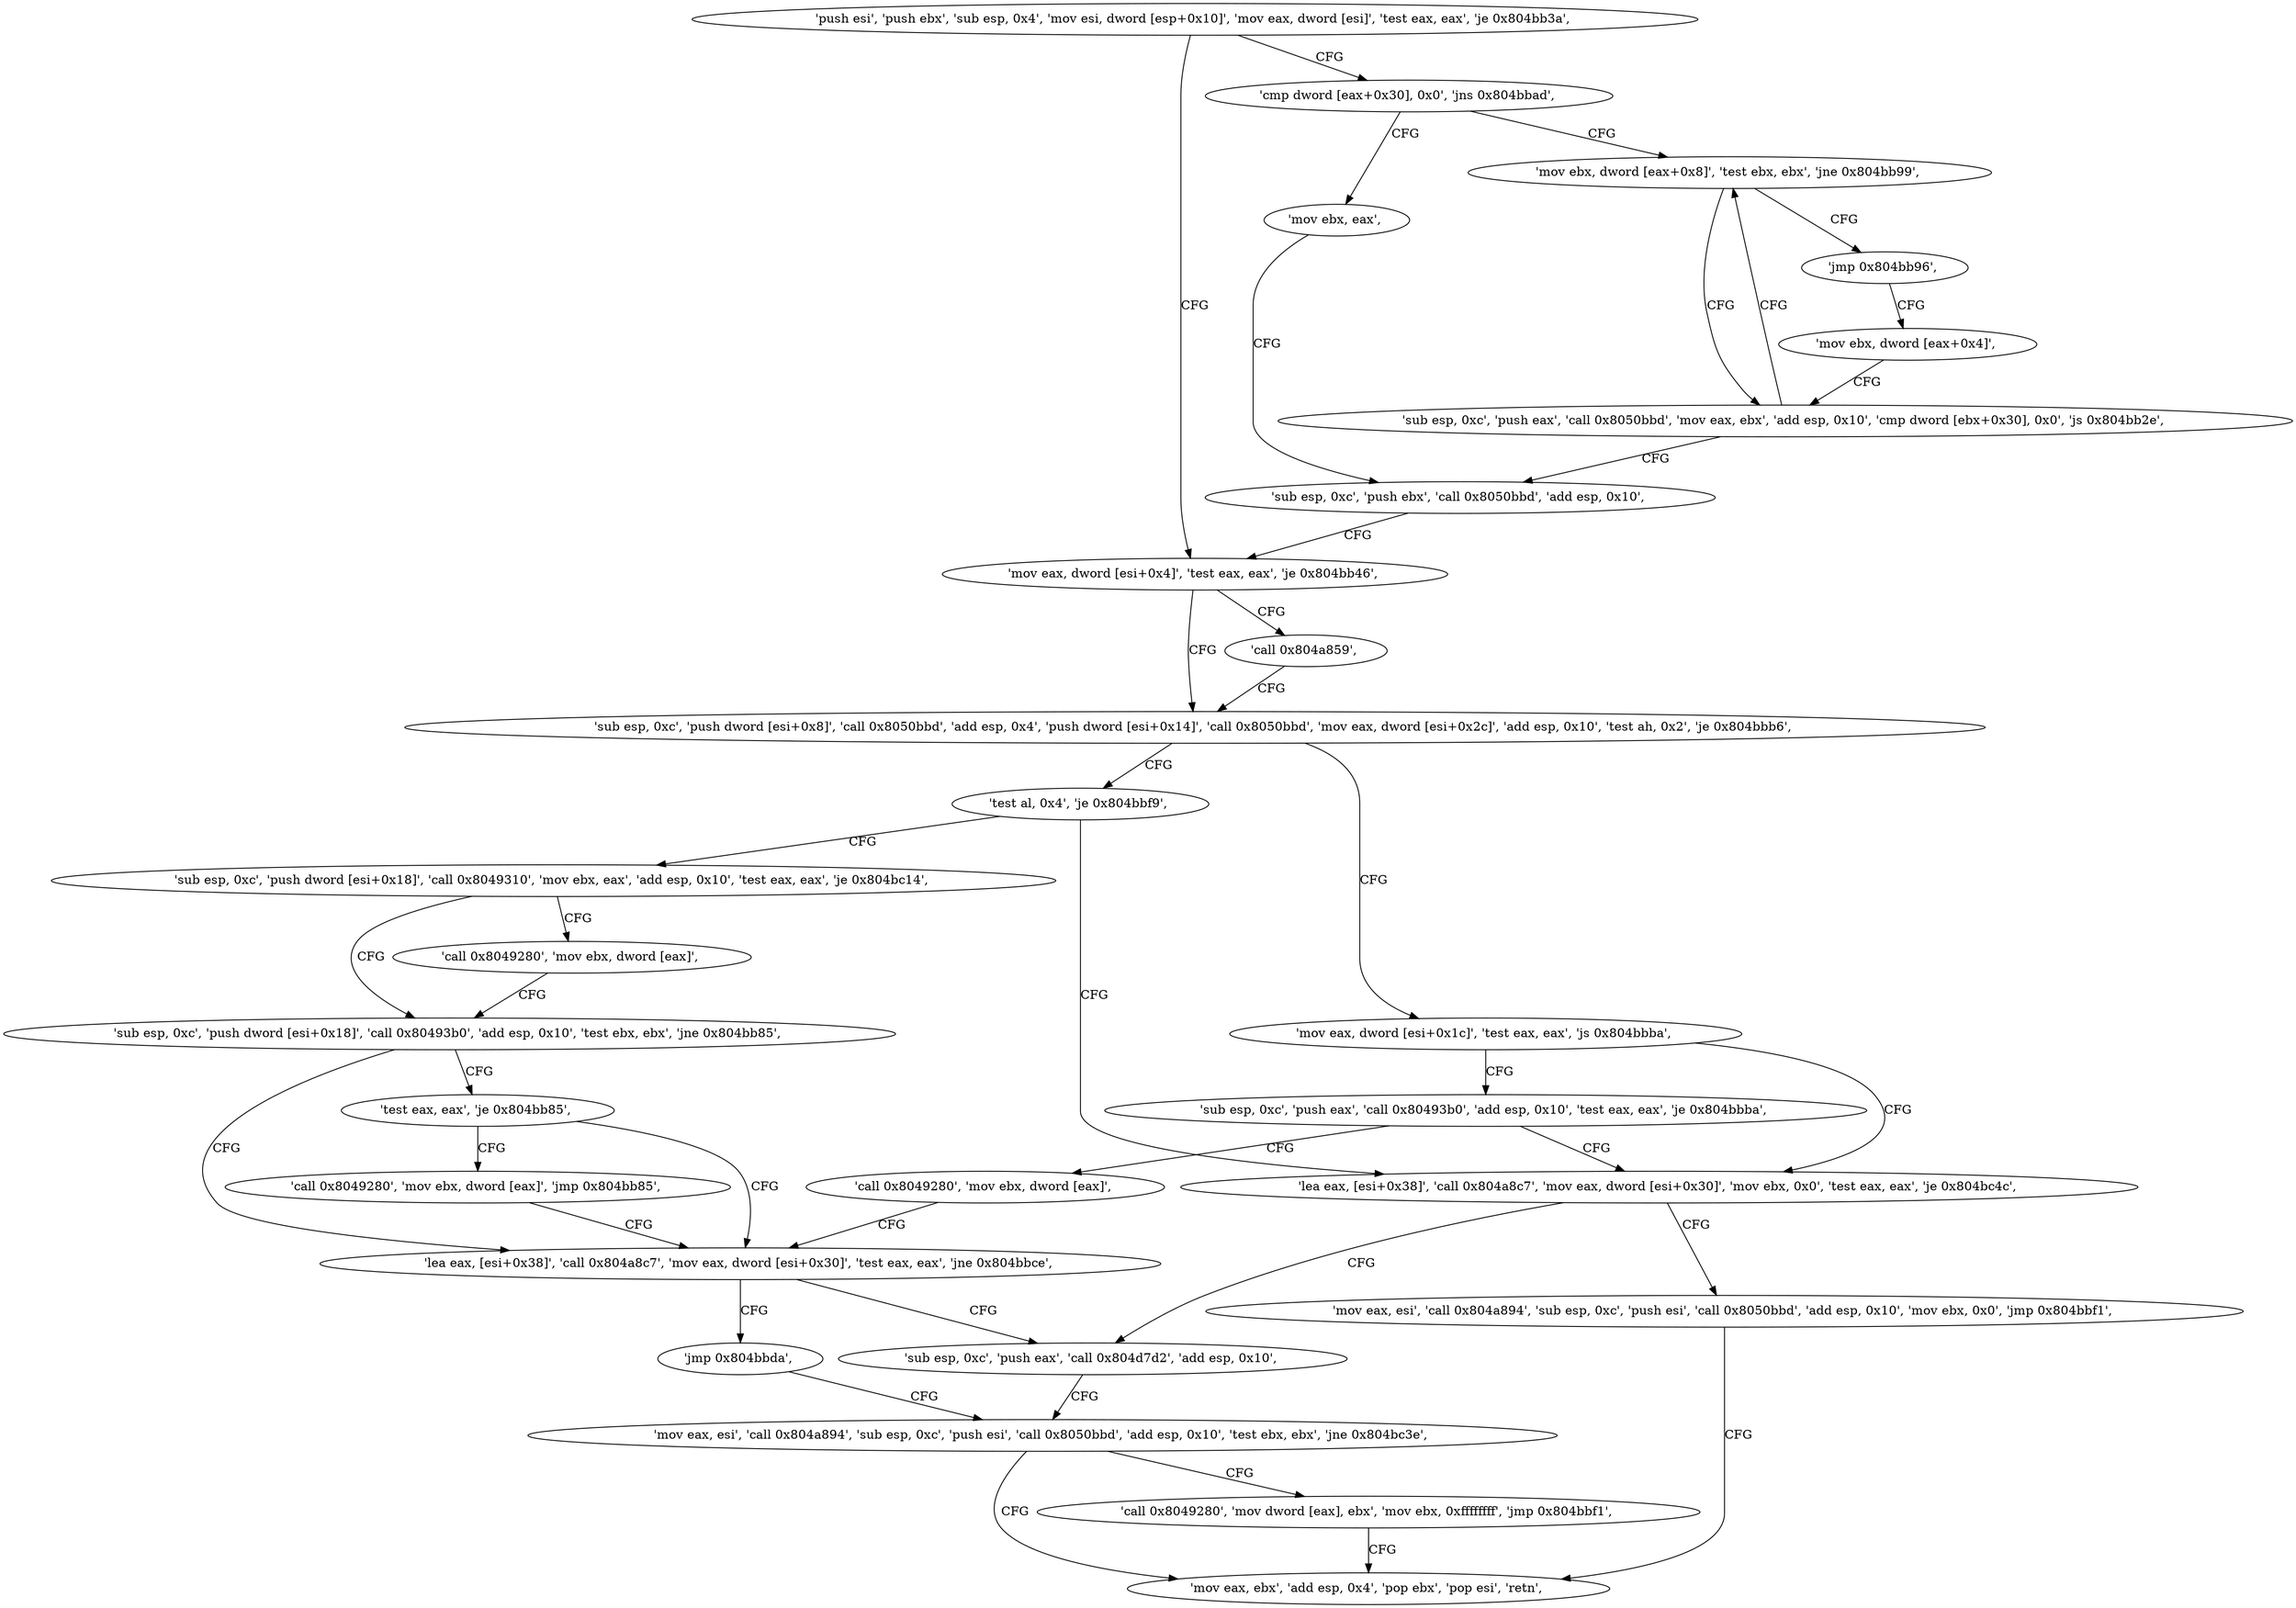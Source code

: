 digraph "func" {
"134527763" [label = "'push esi', 'push ebx', 'sub esp, 0x4', 'mov esi, dword [esp+0x10]', 'mov eax, dword [esi]', 'test eax, eax', 'je 0x804bb3a', " ]
"134527802" [label = "'mov eax, dword [esi+0x4]', 'test eax, eax', 'je 0x804bb46', " ]
"134527778" [label = "'cmp dword [eax+0x30], 0x0', 'jns 0x804bbad', " ]
"134527814" [label = "'sub esp, 0xc', 'push dword [esi+0x8]', 'call 0x8050bbd', 'add esp, 0x4', 'push dword [esi+0x14]', 'call 0x8050bbd', 'mov eax, dword [esi+0x2c]', 'add esp, 0x10', 'test ah, 0x2', 'je 0x804bbb6', " ]
"134527809" [label = "'call 0x804a859', " ]
"134527917" [label = "'mov ebx, dword [eax+0x8]', 'test ebx, ebx', 'jne 0x804bb99', " ]
"134527788" [label = "'mov ebx, eax', " ]
"134527926" [label = "'test al, 0x4', 'je 0x804bbf9', " ]
"134527847" [label = "'mov eax, dword [esi+0x1c]', 'test eax, eax', 'js 0x804bbba', " ]
"134527897" [label = "'sub esp, 0xc', 'push eax', 'call 0x8050bbd', 'mov eax, ebx', 'add esp, 0x10', 'cmp dword [ebx+0x30], 0x0', 'js 0x804bb2e', " ]
"134527924" [label = "'jmp 0x804bb96', " ]
"134527790" [label = "'sub esp, 0xc', 'push ebx', 'call 0x8050bbd', 'add esp, 0x10', " ]
"134527993" [label = "'sub esp, 0xc', 'push dword [esi+0x18]', 'call 0x8049310', 'mov ebx, eax', 'add esp, 0x10', 'test eax, eax', 'je 0x804bc14', " ]
"134527930" [label = "'lea eax, [esi+0x38]', 'call 0x804a8c7', 'mov eax, dword [esi+0x30]', 'mov ebx, 0x0', 'test eax, eax', 'je 0x804bc4c', " ]
"134527854" [label = "'sub esp, 0xc', 'push eax', 'call 0x80493b0', 'add esp, 0x10', 'test eax, eax', 'je 0x804bbba', " ]
"134527894" [label = "'mov ebx, dword [eax+0x4]', " ]
"134528020" [label = "'sub esp, 0xc', 'push dword [esi+0x18]', 'call 0x80493b0', 'add esp, 0x10', 'test ebx, ebx', 'jne 0x804bb85', " ]
"134528013" [label = "'call 0x8049280', 'mov ebx, dword [eax]', " ]
"134528076" [label = "'mov eax, esi', 'call 0x804a894', 'sub esp, 0xc', 'push esi', 'call 0x8050bbd', 'add esp, 0x10', 'mov ebx, 0x0', 'jmp 0x804bbf1', " ]
"134527950" [label = "'sub esp, 0xc', 'push eax', 'call 0x804d7d2', 'add esp, 0x10', " ]
"134527870" [label = "'call 0x8049280', 'mov ebx, dword [eax]', " ]
"134527877" [label = "'lea eax, [esi+0x38]', 'call 0x804a8c7', 'mov eax, dword [esi+0x30]', 'test eax, eax', 'jne 0x804bbce', " ]
"134528042" [label = "'test eax, eax', 'je 0x804bb85', " ]
"134527985" [label = "'mov eax, ebx', 'add esp, 0x4', 'pop ebx', 'pop esi', 'retn', " ]
"134527962" [label = "'mov eax, esi', 'call 0x804a894', 'sub esp, 0xc', 'push esi', 'call 0x8050bbd', 'add esp, 0x10', 'test ebx, ebx', 'jne 0x804bc3e', " ]
"134527892" [label = "'jmp 0x804bbda', " ]
"134528050" [label = "'call 0x8049280', 'mov ebx, dword [eax]', 'jmp 0x804bb85', " ]
"134528062" [label = "'call 0x8049280', 'mov dword [eax], ebx', 'mov ebx, 0xffffffff', 'jmp 0x804bbf1', " ]
"134527763" -> "134527802" [ label = "CFG" ]
"134527763" -> "134527778" [ label = "CFG" ]
"134527802" -> "134527814" [ label = "CFG" ]
"134527802" -> "134527809" [ label = "CFG" ]
"134527778" -> "134527917" [ label = "CFG" ]
"134527778" -> "134527788" [ label = "CFG" ]
"134527814" -> "134527926" [ label = "CFG" ]
"134527814" -> "134527847" [ label = "CFG" ]
"134527809" -> "134527814" [ label = "CFG" ]
"134527917" -> "134527897" [ label = "CFG" ]
"134527917" -> "134527924" [ label = "CFG" ]
"134527788" -> "134527790" [ label = "CFG" ]
"134527926" -> "134527993" [ label = "CFG" ]
"134527926" -> "134527930" [ label = "CFG" ]
"134527847" -> "134527930" [ label = "CFG" ]
"134527847" -> "134527854" [ label = "CFG" ]
"134527897" -> "134527790" [ label = "CFG" ]
"134527897" -> "134527917" [ label = "CFG" ]
"134527924" -> "134527894" [ label = "CFG" ]
"134527790" -> "134527802" [ label = "CFG" ]
"134527993" -> "134528020" [ label = "CFG" ]
"134527993" -> "134528013" [ label = "CFG" ]
"134527930" -> "134528076" [ label = "CFG" ]
"134527930" -> "134527950" [ label = "CFG" ]
"134527854" -> "134527930" [ label = "CFG" ]
"134527854" -> "134527870" [ label = "CFG" ]
"134527894" -> "134527897" [ label = "CFG" ]
"134528020" -> "134527877" [ label = "CFG" ]
"134528020" -> "134528042" [ label = "CFG" ]
"134528013" -> "134528020" [ label = "CFG" ]
"134528076" -> "134527985" [ label = "CFG" ]
"134527950" -> "134527962" [ label = "CFG" ]
"134527870" -> "134527877" [ label = "CFG" ]
"134527877" -> "134527950" [ label = "CFG" ]
"134527877" -> "134527892" [ label = "CFG" ]
"134528042" -> "134527877" [ label = "CFG" ]
"134528042" -> "134528050" [ label = "CFG" ]
"134527962" -> "134528062" [ label = "CFG" ]
"134527962" -> "134527985" [ label = "CFG" ]
"134527892" -> "134527962" [ label = "CFG" ]
"134528050" -> "134527877" [ label = "CFG" ]
"134528062" -> "134527985" [ label = "CFG" ]
}
